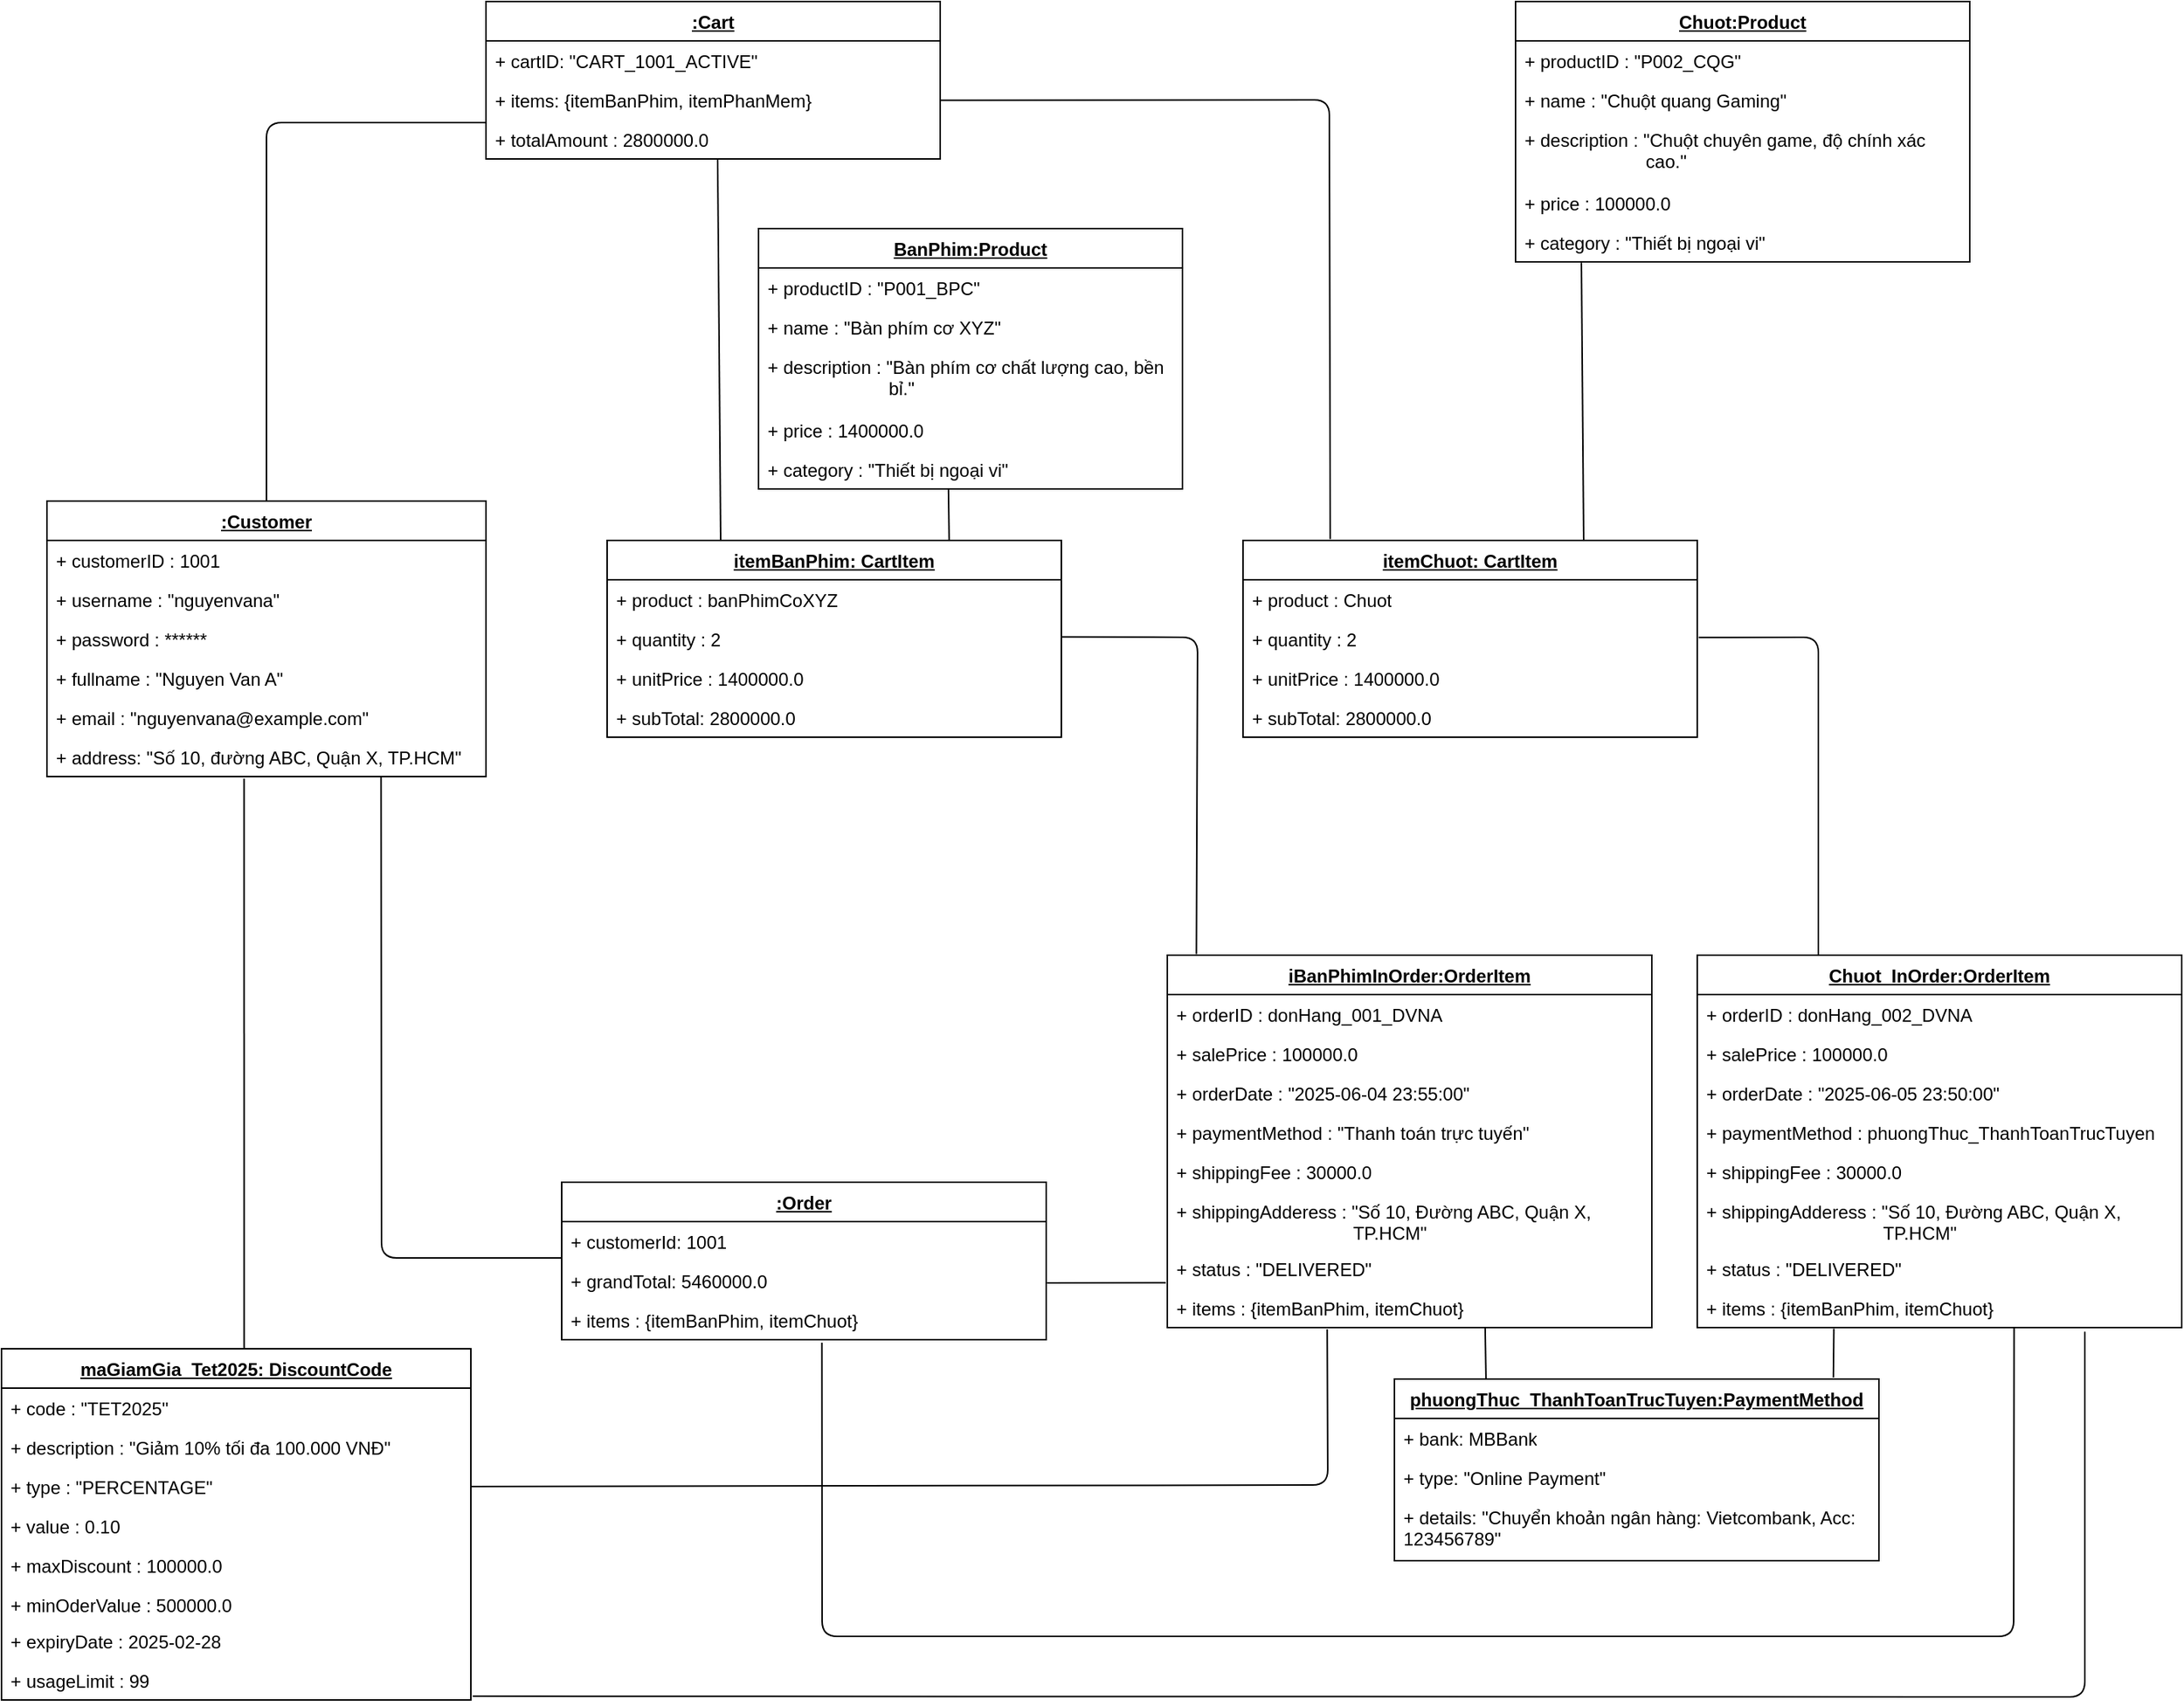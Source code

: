 <mxfile>
    <diagram id="XWeczmoMWFOpDsuUQ3jR" name="Page-1">
        <mxGraphModel dx="1240" dy="662" grid="1" gridSize="10" guides="1" tooltips="1" connect="1" arrows="1" fold="1" page="1" pageScale="1" pageWidth="850" pageHeight="1100" math="0" shadow="0">
            <root>
                <mxCell id="0"/>
                <mxCell id="1" parent="0"/>
                <mxCell id="58" value="&lt;u&gt;:Customer&lt;/u&gt;" style="swimlane;fontStyle=1;align=center;verticalAlign=top;childLayout=stackLayout;horizontal=1;startSize=26;horizontalStack=0;resizeParent=1;resizeParentMax=0;resizeLast=0;collapsible=1;marginBottom=0;whiteSpace=wrap;html=1;" parent="1" vertex="1">
                    <mxGeometry x="270" y="410" width="290" height="182" as="geometry">
                        <mxRectangle x="150" y="10" width="100" height="30" as="alternateBounds"/>
                    </mxGeometry>
                </mxCell>
                <mxCell id="59" value="+ customerID : 1001" style="text;strokeColor=none;fillColor=none;align=left;verticalAlign=top;spacingLeft=4;spacingRight=4;overflow=hidden;rotatable=0;points=[[0,0.5],[1,0.5]];portConstraint=eastwest;whiteSpace=wrap;html=1;" parent="58" vertex="1">
                    <mxGeometry y="26" width="290" height="26" as="geometry"/>
                </mxCell>
                <mxCell id="64" value="+ username : &quot;nguyenvana&quot;" style="text;strokeColor=none;fillColor=none;align=left;verticalAlign=top;spacingLeft=4;spacingRight=4;overflow=hidden;rotatable=0;points=[[0,0.5],[1,0.5]];portConstraint=eastwest;whiteSpace=wrap;html=1;" parent="58" vertex="1">
                    <mxGeometry y="52" width="290" height="26" as="geometry"/>
                </mxCell>
                <mxCell id="68" value="+ password : ******" style="text;strokeColor=none;fillColor=none;align=left;verticalAlign=top;spacingLeft=4;spacingRight=4;overflow=hidden;rotatable=0;points=[[0,0.5],[1,0.5]];portConstraint=eastwest;whiteSpace=wrap;html=1;" parent="58" vertex="1">
                    <mxGeometry y="78" width="290" height="26" as="geometry"/>
                </mxCell>
                <mxCell id="65" value="+ fullname : &quot;Nguyen Van A&quot;" style="text;strokeColor=none;fillColor=none;align=left;verticalAlign=top;spacingLeft=4;spacingRight=4;overflow=hidden;rotatable=0;points=[[0,0.5],[1,0.5]];portConstraint=eastwest;whiteSpace=wrap;html=1;" parent="58" vertex="1">
                    <mxGeometry y="104" width="290" height="26" as="geometry"/>
                </mxCell>
                <mxCell id="66" value="+ email :&amp;nbsp;&quot;nguyenvana@example.com&quot;" style="text;strokeColor=none;fillColor=none;align=left;verticalAlign=top;spacingLeft=4;spacingRight=4;overflow=hidden;rotatable=0;points=[[0,0.5],[1,0.5]];portConstraint=eastwest;whiteSpace=wrap;html=1;" parent="58" vertex="1">
                    <mxGeometry y="130" width="290" height="26" as="geometry"/>
                </mxCell>
                <mxCell id="67" value="+ address:&amp;nbsp;&quot;Số 10, đường ABC, Quận X, TP.HCM&quot;" style="text;strokeColor=none;fillColor=none;align=left;verticalAlign=top;spacingLeft=4;spacingRight=4;overflow=hidden;rotatable=0;points=[[0,0.5],[1,0.5]];portConstraint=eastwest;whiteSpace=wrap;html=1;" parent="58" vertex="1">
                    <mxGeometry y="156" width="290" height="26" as="geometry"/>
                </mxCell>
                <mxCell id="69" value="&lt;u&gt;:Cart&lt;/u&gt;" style="swimlane;fontStyle=1;align=center;verticalAlign=top;childLayout=stackLayout;horizontal=1;startSize=26;horizontalStack=0;resizeParent=1;resizeParentMax=0;resizeLast=0;collapsible=1;marginBottom=0;whiteSpace=wrap;html=1;" parent="1" vertex="1">
                    <mxGeometry x="560" y="80" width="300" height="104" as="geometry">
                        <mxRectangle x="150" y="10" width="100" height="30" as="alternateBounds"/>
                    </mxGeometry>
                </mxCell>
                <mxCell id="70" value="+&amp;nbsp;&lt;span style=&quot;background-color: transparent;&quot;&gt;cartID:&amp;nbsp;&lt;/span&gt;&quot;CART_1001_ACTIVE&quot;" style="text;strokeColor=none;fillColor=none;align=left;verticalAlign=top;spacingLeft=4;spacingRight=4;overflow=hidden;rotatable=0;points=[[0,0.5],[1,0.5]];portConstraint=eastwest;whiteSpace=wrap;html=1;" parent="69" vertex="1">
                    <mxGeometry y="26" width="300" height="26" as="geometry"/>
                </mxCell>
                <mxCell id="72" value="+&amp;nbsp;&lt;span style=&quot;background-color: transparent;&quot;&gt;items:&amp;nbsp;&lt;/span&gt;{itemBanPhim, itemPhanMem}" style="text;strokeColor=none;fillColor=none;align=left;verticalAlign=top;spacingLeft=4;spacingRight=4;overflow=hidden;rotatable=0;points=[[0,0.5],[1,0.5]];portConstraint=eastwest;whiteSpace=wrap;html=1;" parent="69" vertex="1">
                    <mxGeometry y="52" width="300" height="26" as="geometry"/>
                </mxCell>
                <mxCell id="73" value="+ totalAmount :&amp;nbsp;2800000.0" style="text;strokeColor=none;fillColor=none;align=left;verticalAlign=top;spacingLeft=4;spacingRight=4;overflow=hidden;rotatable=0;points=[[0,0.5],[1,0.5]];portConstraint=eastwest;whiteSpace=wrap;html=1;" parent="69" vertex="1">
                    <mxGeometry y="78" width="300" height="26" as="geometry"/>
                </mxCell>
                <mxCell id="166" value="&lt;u&gt;Chuot:Product&lt;/u&gt;" style="swimlane;fontStyle=1;align=center;verticalAlign=top;childLayout=stackLayout;horizontal=1;startSize=26;horizontalStack=0;resizeParent=1;resizeParentMax=0;resizeLast=0;collapsible=1;marginBottom=0;whiteSpace=wrap;html=1;" parent="1" vertex="1">
                    <mxGeometry x="1240" y="80" width="300" height="172" as="geometry">
                        <mxRectangle x="150" y="10" width="100" height="30" as="alternateBounds"/>
                    </mxGeometry>
                </mxCell>
                <mxCell id="167" value="+ productID :&amp;nbsp;&quot;P002_CQG&quot;" style="text;strokeColor=none;fillColor=none;align=left;verticalAlign=top;spacingLeft=4;spacingRight=4;overflow=hidden;rotatable=0;points=[[0,0.5],[1,0.5]];portConstraint=eastwest;whiteSpace=wrap;html=1;" parent="166" vertex="1">
                    <mxGeometry y="26" width="300" height="26" as="geometry"/>
                </mxCell>
                <mxCell id="170" value="+ name :&amp;nbsp;&quot;Chuột quang Gaming&quot;" style="text;strokeColor=none;fillColor=none;align=left;verticalAlign=top;spacingLeft=4;spacingRight=4;overflow=hidden;rotatable=0;points=[[0,0.5],[1,0.5]];portConstraint=eastwest;whiteSpace=wrap;html=1;" parent="166" vertex="1">
                    <mxGeometry y="52" width="300" height="26" as="geometry"/>
                </mxCell>
                <mxCell id="171" value="+ description :&amp;nbsp;&quot;Chuột chuyên game, độ chính xác &lt;span style=&quot;white-space: pre;&quot;&gt;&#x9;&lt;/span&gt;&lt;span style=&quot;white-space: pre;&quot;&gt;&#x9;&lt;/span&gt;&lt;span style=&quot;white-space: pre;&quot;&gt;&#x9;&lt;/span&gt;cao.&quot;" style="text;strokeColor=none;fillColor=none;align=left;verticalAlign=top;spacingLeft=4;spacingRight=4;overflow=hidden;rotatable=0;points=[[0,0.5],[1,0.5]];portConstraint=eastwest;whiteSpace=wrap;html=1;" parent="166" vertex="1">
                    <mxGeometry y="78" width="300" height="42" as="geometry"/>
                </mxCell>
                <mxCell id="172" value="+ price :&amp;nbsp;100000.0" style="text;strokeColor=none;fillColor=none;align=left;verticalAlign=top;spacingLeft=4;spacingRight=4;overflow=hidden;rotatable=0;points=[[0,0.5],[1,0.5]];portConstraint=eastwest;whiteSpace=wrap;html=1;" parent="166" vertex="1">
                    <mxGeometry y="120" width="300" height="26" as="geometry"/>
                </mxCell>
                <mxCell id="174" value="+ category :&amp;nbsp;&quot;Thiết bị ngoại vi&quot;" style="text;strokeColor=none;fillColor=none;align=left;verticalAlign=top;spacingLeft=4;spacingRight=4;overflow=hidden;rotatable=0;points=[[0,0.5],[1,0.5]];portConstraint=eastwest;whiteSpace=wrap;html=1;" parent="166" vertex="1">
                    <mxGeometry y="146" width="300" height="26" as="geometry"/>
                </mxCell>
                <mxCell id="206" value="&lt;u&gt;maGiamGia_Tet2025: DiscountCode&lt;/u&gt;" style="swimlane;fontStyle=1;align=center;verticalAlign=top;childLayout=stackLayout;horizontal=1;startSize=26;horizontalStack=0;resizeParent=1;resizeParentMax=0;resizeLast=0;collapsible=1;marginBottom=0;whiteSpace=wrap;html=1;" parent="1" vertex="1">
                    <mxGeometry x="240" y="970" width="310" height="232" as="geometry">
                        <mxRectangle x="150" y="10" width="100" height="30" as="alternateBounds"/>
                    </mxGeometry>
                </mxCell>
                <mxCell id="207" value="+ code :&amp;nbsp;&quot;TET2025&quot;" style="text;strokeColor=none;fillColor=none;align=left;verticalAlign=top;spacingLeft=4;spacingRight=4;overflow=hidden;rotatable=0;points=[[0,0.5],[1,0.5]];portConstraint=eastwest;whiteSpace=wrap;html=1;" parent="206" vertex="1">
                    <mxGeometry y="26" width="310" height="26" as="geometry"/>
                </mxCell>
                <mxCell id="208" value="&lt;span style=&quot;color: rgb(0, 0, 0);&quot;&gt;+ description :&amp;nbsp;&quot;Giảm 10% tối đa 100.000 VNĐ&quot;&lt;/span&gt;" style="text;strokeColor=none;fillColor=none;align=left;verticalAlign=top;spacingLeft=4;spacingRight=4;overflow=hidden;rotatable=0;points=[[0,0.5],[1,0.5]];portConstraint=eastwest;whiteSpace=wrap;html=1;" parent="206" vertex="1">
                    <mxGeometry y="52" width="310" height="26" as="geometry"/>
                </mxCell>
                <mxCell id="209" value="+ type :&amp;nbsp;&quot;PERCENTAGE&quot;" style="text;strokeColor=none;fillColor=none;align=left;verticalAlign=top;spacingLeft=4;spacingRight=4;overflow=hidden;rotatable=0;points=[[0,0.5],[1,0.5]];portConstraint=eastwest;whiteSpace=wrap;html=1;" parent="206" vertex="1">
                    <mxGeometry y="78" width="310" height="26" as="geometry"/>
                </mxCell>
                <mxCell id="210" value="+ value :&amp;nbsp;0.10" style="text;strokeColor=none;fillColor=none;align=left;verticalAlign=top;spacingLeft=4;spacingRight=4;overflow=hidden;rotatable=0;points=[[0,0.5],[1,0.5]];portConstraint=eastwest;whiteSpace=wrap;html=1;" parent="206" vertex="1">
                    <mxGeometry y="104" width="310" height="26" as="geometry"/>
                </mxCell>
                <mxCell id="211" value="+ maxDiscount :&amp;nbsp;100000.0" style="text;strokeColor=none;fillColor=none;align=left;verticalAlign=top;spacingLeft=4;spacingRight=4;overflow=hidden;rotatable=0;points=[[0,0.5],[1,0.5]];portConstraint=eastwest;whiteSpace=wrap;html=1;" parent="206" vertex="1">
                    <mxGeometry y="130" width="310" height="26" as="geometry"/>
                </mxCell>
                <mxCell id="212" value="+ minOderValue :&amp;nbsp;500000.0" style="text;strokeColor=none;fillColor=none;align=left;verticalAlign=top;spacingLeft=4;spacingRight=4;overflow=hidden;rotatable=0;points=[[0,0.5],[1,0.5]];portConstraint=eastwest;whiteSpace=wrap;html=1;" parent="206" vertex="1">
                    <mxGeometry y="156" width="310" height="24" as="geometry"/>
                </mxCell>
                <mxCell id="213" value="+ expiryDate :&amp;nbsp;2025-02-28" style="text;strokeColor=none;fillColor=none;align=left;verticalAlign=top;spacingLeft=4;spacingRight=4;overflow=hidden;rotatable=0;points=[[0,0.5],[1,0.5]];portConstraint=eastwest;whiteSpace=wrap;html=1;" parent="206" vertex="1">
                    <mxGeometry y="180" width="310" height="26" as="geometry"/>
                </mxCell>
                <mxCell id="214" value="+ usageLimit :&amp;nbsp;99" style="text;strokeColor=none;fillColor=none;align=left;verticalAlign=top;spacingLeft=4;spacingRight=4;overflow=hidden;rotatable=0;points=[[0,0.5],[1,0.5]];portConstraint=eastwest;whiteSpace=wrap;html=1;" parent="206" vertex="1">
                    <mxGeometry y="206" width="310" height="26" as="geometry"/>
                </mxCell>
                <mxCell id="366" value="" style="endArrow=none;html=1;exitX=0.5;exitY=0;exitDx=0;exitDy=0;" edge="1" parent="1" source="58">
                    <mxGeometry width="50" height="50" relative="1" as="geometry">
                        <mxPoint x="430" y="280" as="sourcePoint"/>
                        <mxPoint x="560" y="160" as="targetPoint"/>
                        <Array as="points">
                            <mxPoint x="415" y="160"/>
                        </Array>
                    </mxGeometry>
                </mxCell>
                <mxCell id="368" value="" style="endArrow=none;html=1;exitX=0.517;exitY=0;exitDx=0;exitDy=0;entryX=0.449;entryY=1.052;entryDx=0;entryDy=0;entryPerimeter=0;exitPerimeter=0;" edge="1" parent="1" source="206" target="67">
                    <mxGeometry width="50" height="50" relative="1" as="geometry">
                        <mxPoint x="200" y="710" as="sourcePoint"/>
                        <mxPoint x="400" y="593" as="targetPoint"/>
                    </mxGeometry>
                </mxCell>
                <mxCell id="683" value="&lt;u style=&quot;&quot;&gt;phuongThuc_ThanhToanTrucTuyen:PaymentMethod&lt;/u&gt;" style="swimlane;fontStyle=1;align=center;verticalAlign=top;childLayout=stackLayout;horizontal=1;startSize=26;horizontalStack=0;resizeParent=1;resizeParentMax=0;resizeLast=0;collapsible=1;marginBottom=0;whiteSpace=wrap;html=1;" vertex="1" parent="1">
                    <mxGeometry x="1160" y="990" width="320" height="120" as="geometry">
                        <mxRectangle x="150" y="10" width="100" height="30" as="alternateBounds"/>
                    </mxGeometry>
                </mxCell>
                <mxCell id="777" value="+ bank: MBBank" style="text;strokeColor=none;fillColor=none;align=left;verticalAlign=top;spacingLeft=4;spacingRight=4;overflow=hidden;rotatable=0;points=[[0,0.5],[1,0.5]];portConstraint=eastwest;whiteSpace=wrap;html=1;" vertex="1" parent="683">
                    <mxGeometry y="26" width="320" height="26" as="geometry"/>
                </mxCell>
                <mxCell id="684" value="+ type:&amp;nbsp;&quot;Online Payment&quot;" style="text;strokeColor=none;fillColor=none;align=left;verticalAlign=top;spacingLeft=4;spacingRight=4;overflow=hidden;rotatable=0;points=[[0,0.5],[1,0.5]];portConstraint=eastwest;whiteSpace=wrap;html=1;" vertex="1" parent="683">
                    <mxGeometry y="52" width="320" height="26" as="geometry"/>
                </mxCell>
                <mxCell id="685" value="+ details:&amp;nbsp;&quot;Chuyển khoản ngân hàng: Vietcombank, Acc: 123456789&quot;" style="text;strokeColor=none;fillColor=none;align=left;verticalAlign=top;spacingLeft=4;spacingRight=4;overflow=hidden;rotatable=0;points=[[0,0.5],[1,0.5]];portConstraint=eastwest;whiteSpace=wrap;html=1;" vertex="1" parent="683">
                    <mxGeometry y="78" width="320" height="42" as="geometry"/>
                </mxCell>
                <mxCell id="698" value="&lt;u&gt;itemBanPhim: CartItem&lt;/u&gt;" style="swimlane;fontStyle=1;align=center;verticalAlign=top;childLayout=stackLayout;horizontal=1;startSize=26;horizontalStack=0;resizeParent=1;resizeParentMax=0;resizeLast=0;collapsible=1;marginBottom=0;whiteSpace=wrap;html=1;" vertex="1" parent="1">
                    <mxGeometry x="640" y="436" width="300" height="130" as="geometry">
                        <mxRectangle x="150" y="10" width="100" height="30" as="alternateBounds"/>
                    </mxGeometry>
                </mxCell>
                <mxCell id="699" value="+ product :&amp;nbsp;banPhimCoXYZ" style="text;strokeColor=none;fillColor=none;align=left;verticalAlign=top;spacingLeft=4;spacingRight=4;overflow=hidden;rotatable=0;points=[[0,0.5],[1,0.5]];portConstraint=eastwest;whiteSpace=wrap;html=1;" vertex="1" parent="698">
                    <mxGeometry y="26" width="300" height="26" as="geometry"/>
                </mxCell>
                <mxCell id="700" value="+ quantity : 2" style="text;strokeColor=none;fillColor=none;align=left;verticalAlign=top;spacingLeft=4;spacingRight=4;overflow=hidden;rotatable=0;points=[[0,0.5],[1,0.5]];portConstraint=eastwest;whiteSpace=wrap;html=1;" vertex="1" parent="698">
                    <mxGeometry y="52" width="300" height="26" as="geometry"/>
                </mxCell>
                <mxCell id="701" value="+ unitPrice :&amp;nbsp;1400000.0" style="text;strokeColor=none;fillColor=none;align=left;verticalAlign=top;spacingLeft=4;spacingRight=4;overflow=hidden;rotatable=0;points=[[0,0.5],[1,0.5]];portConstraint=eastwest;whiteSpace=wrap;html=1;" vertex="1" parent="698">
                    <mxGeometry y="78" width="300" height="26" as="geometry"/>
                </mxCell>
                <mxCell id="702" value="+ subTotal:&amp;nbsp;2800000.0" style="text;strokeColor=none;fillColor=none;align=left;verticalAlign=top;spacingLeft=4;spacingRight=4;overflow=hidden;rotatable=0;points=[[0,0.5],[1,0.5]];portConstraint=eastwest;whiteSpace=wrap;html=1;" vertex="1" parent="698">
                    <mxGeometry y="104" width="300" height="26" as="geometry"/>
                </mxCell>
                <mxCell id="707" value="" style="endArrow=none;html=1;entryX=0.25;entryY=0;entryDx=0;entryDy=0;exitX=0.51;exitY=1.01;exitDx=0;exitDy=0;exitPerimeter=0;" edge="1" parent="1" source="73" target="698">
                    <mxGeometry width="50" height="50" relative="1" as="geometry">
                        <mxPoint x="860" y="286" as="sourcePoint"/>
                        <mxPoint x="990" y="310" as="targetPoint"/>
                    </mxGeometry>
                </mxCell>
                <mxCell id="710" value="" style="endArrow=none;html=1;exitX=0.75;exitY=0;exitDx=0;exitDy=0;entryX=0.145;entryY=1.022;entryDx=0;entryDy=0;entryPerimeter=0;" edge="1" parent="1" source="721" target="174">
                    <mxGeometry width="50" height="50" relative="1" as="geometry">
                        <mxPoint x="1380" y="430" as="sourcePoint"/>
                        <mxPoint x="1284" y="240" as="targetPoint"/>
                    </mxGeometry>
                </mxCell>
                <mxCell id="712" value="" style="endArrow=none;html=1;exitX=0.25;exitY=0;exitDx=0;exitDy=0;entryX=1.003;entryY=0.465;entryDx=0;entryDy=0;entryPerimeter=0;" edge="1" parent="1" source="749" target="723">
                    <mxGeometry width="50" height="50" relative="1" as="geometry">
                        <mxPoint x="1141" y="810" as="sourcePoint"/>
                        <mxPoint x="1440" y="500" as="targetPoint"/>
                        <Array as="points">
                            <mxPoint x="1440" y="500"/>
                        </Array>
                    </mxGeometry>
                </mxCell>
                <mxCell id="721" value="&lt;u&gt;itemChuot: CartItem&lt;/u&gt;" style="swimlane;fontStyle=1;align=center;verticalAlign=top;childLayout=stackLayout;horizontal=1;startSize=26;horizontalStack=0;resizeParent=1;resizeParentMax=0;resizeLast=0;collapsible=1;marginBottom=0;whiteSpace=wrap;html=1;" vertex="1" parent="1">
                    <mxGeometry x="1060" y="436" width="300" height="130" as="geometry">
                        <mxRectangle x="150" y="10" width="100" height="30" as="alternateBounds"/>
                    </mxGeometry>
                </mxCell>
                <mxCell id="722" value="+ product : Chuot" style="text;strokeColor=none;fillColor=none;align=left;verticalAlign=top;spacingLeft=4;spacingRight=4;overflow=hidden;rotatable=0;points=[[0,0.5],[1,0.5]];portConstraint=eastwest;whiteSpace=wrap;html=1;" vertex="1" parent="721">
                    <mxGeometry y="26" width="300" height="26" as="geometry"/>
                </mxCell>
                <mxCell id="723" value="+ quantity : 2" style="text;strokeColor=none;fillColor=none;align=left;verticalAlign=top;spacingLeft=4;spacingRight=4;overflow=hidden;rotatable=0;points=[[0,0.5],[1,0.5]];portConstraint=eastwest;whiteSpace=wrap;html=1;" vertex="1" parent="721">
                    <mxGeometry y="52" width="300" height="26" as="geometry"/>
                </mxCell>
                <mxCell id="724" value="&lt;span style=&quot;color: rgb(0, 0, 0);&quot;&gt;+ unitPrice :&amp;nbsp;1400000.0&lt;/span&gt;" style="text;strokeColor=none;fillColor=none;align=left;verticalAlign=top;spacingLeft=4;spacingRight=4;overflow=hidden;rotatable=0;points=[[0,0.5],[1,0.5]];portConstraint=eastwest;whiteSpace=wrap;html=1;" vertex="1" parent="721">
                    <mxGeometry y="78" width="300" height="26" as="geometry"/>
                </mxCell>
                <mxCell id="725" value="&lt;span style=&quot;color: rgb(0, 0, 0);&quot;&gt;+ subTotal:&amp;nbsp;2800000.0&lt;/span&gt;" style="text;strokeColor=none;fillColor=none;align=left;verticalAlign=top;spacingLeft=4;spacingRight=4;overflow=hidden;rotatable=0;points=[[0,0.5],[1,0.5]];portConstraint=eastwest;whiteSpace=wrap;html=1;" vertex="1" parent="721">
                    <mxGeometry y="104" width="300" height="26" as="geometry"/>
                </mxCell>
                <mxCell id="726" value="" style="endArrow=none;html=1;entryX=0.192;entryY=-0.007;entryDx=0;entryDy=0;exitX=1;exitY=0.5;exitDx=0;exitDy=0;entryPerimeter=0;" edge="1" parent="1" target="721">
                    <mxGeometry width="50" height="50" relative="1" as="geometry">
                        <mxPoint x="860" y="145.26" as="sourcePoint"/>
                        <mxPoint x="1116.1" y="420" as="targetPoint"/>
                        <Array as="points">
                            <mxPoint x="1117" y="145"/>
                        </Array>
                    </mxGeometry>
                </mxCell>
                <mxCell id="728" value="&lt;u&gt;BanPhim:Product&lt;/u&gt;" style="swimlane;fontStyle=1;align=center;verticalAlign=top;childLayout=stackLayout;horizontal=1;startSize=26;horizontalStack=0;resizeParent=1;resizeParentMax=0;resizeLast=0;collapsible=1;marginBottom=0;whiteSpace=wrap;html=1;" vertex="1" parent="1">
                    <mxGeometry x="740" y="230" width="280" height="172" as="geometry">
                        <mxRectangle x="150" y="10" width="100" height="30" as="alternateBounds"/>
                    </mxGeometry>
                </mxCell>
                <mxCell id="729" value="+ productID :&amp;nbsp;&quot;P001_BPC&quot;" style="text;strokeColor=none;fillColor=none;align=left;verticalAlign=top;spacingLeft=4;spacingRight=4;overflow=hidden;rotatable=0;points=[[0,0.5],[1,0.5]];portConstraint=eastwest;whiteSpace=wrap;html=1;" vertex="1" parent="728">
                    <mxGeometry y="26" width="280" height="26" as="geometry"/>
                </mxCell>
                <mxCell id="730" value="+ name :&amp;nbsp;&quot;Bàn phím cơ XYZ&quot;" style="text;strokeColor=none;fillColor=none;align=left;verticalAlign=top;spacingLeft=4;spacingRight=4;overflow=hidden;rotatable=0;points=[[0,0.5],[1,0.5]];portConstraint=eastwest;whiteSpace=wrap;html=1;" vertex="1" parent="728">
                    <mxGeometry y="52" width="280" height="26" as="geometry"/>
                </mxCell>
                <mxCell id="731" value="+ description :&amp;nbsp;&quot;Bàn phím cơ chất lượng cao, bền &lt;span style=&quot;white-space: pre;&quot;&gt;&#x9;&lt;/span&gt;&lt;span style=&quot;white-space: pre;&quot;&gt;&#x9;&lt;/span&gt;&lt;span style=&quot;white-space: pre;&quot;&gt;&#x9;&lt;/span&gt;bỉ.&quot;" style="text;strokeColor=none;fillColor=none;align=left;verticalAlign=top;spacingLeft=4;spacingRight=4;overflow=hidden;rotatable=0;points=[[0,0.5],[1,0.5]];portConstraint=eastwest;whiteSpace=wrap;html=1;" vertex="1" parent="728">
                    <mxGeometry y="78" width="280" height="42" as="geometry"/>
                </mxCell>
                <mxCell id="732" value="+ price :&amp;nbsp;1400000.0" style="text;strokeColor=none;fillColor=none;align=left;verticalAlign=top;spacingLeft=4;spacingRight=4;overflow=hidden;rotatable=0;points=[[0,0.5],[1,0.5]];portConstraint=eastwest;whiteSpace=wrap;html=1;" vertex="1" parent="728">
                    <mxGeometry y="120" width="280" height="26" as="geometry"/>
                </mxCell>
                <mxCell id="733" value="+ category :&amp;nbsp;&quot;Thiết bị ngoại vi&quot;" style="text;strokeColor=none;fillColor=none;align=left;verticalAlign=top;spacingLeft=4;spacingRight=4;overflow=hidden;rotatable=0;points=[[0,0.5],[1,0.5]];portConstraint=eastwest;whiteSpace=wrap;html=1;" vertex="1" parent="728">
                    <mxGeometry y="146" width="280" height="26" as="geometry"/>
                </mxCell>
                <mxCell id="734" value="" style="endArrow=none;html=1;entryX=1.001;entryY=0.452;entryDx=0;entryDy=0;exitX=0.06;exitY=-0.003;exitDx=0;exitDy=0;exitPerimeter=0;entryPerimeter=0;" edge="1" parent="1" source="759" target="700">
                    <mxGeometry width="50" height="50" relative="1" as="geometry">
                        <mxPoint x="1030" y="700" as="sourcePoint"/>
                        <mxPoint x="850" y="580" as="targetPoint"/>
                        <Array as="points">
                            <mxPoint x="1030" y="500"/>
                        </Array>
                    </mxGeometry>
                </mxCell>
                <mxCell id="735" value="" style="endArrow=none;html=1;entryX=0.448;entryY=1.002;entryDx=0;entryDy=0;entryPerimeter=0;exitX=0.753;exitY=0;exitDx=0;exitDy=0;exitPerimeter=0;" edge="1" parent="1" source="698" target="733">
                    <mxGeometry width="50" height="50" relative="1" as="geometry">
                        <mxPoint x="790" y="436" as="sourcePoint"/>
                        <mxPoint x="1020" y="430" as="targetPoint"/>
                    </mxGeometry>
                </mxCell>
                <mxCell id="139" value="&lt;u&gt;:Order&lt;/u&gt;" style="swimlane;fontStyle=1;align=center;verticalAlign=top;childLayout=stackLayout;horizontal=1;startSize=26;horizontalStack=0;resizeParent=1;resizeParentMax=0;resizeLast=0;collapsible=1;marginBottom=0;whiteSpace=wrap;html=1;" parent="1" vertex="1">
                    <mxGeometry x="610" y="860" width="320" height="104" as="geometry">
                        <mxRectangle x="150" y="10" width="100" height="30" as="alternateBounds"/>
                    </mxGeometry>
                </mxCell>
                <mxCell id="718" value="&lt;span style=&quot;color: rgb(0, 0, 0);&quot;&gt;+ customerId: 1001&lt;/span&gt;" style="text;strokeColor=none;fillColor=none;align=left;verticalAlign=top;spacingLeft=4;spacingRight=4;overflow=hidden;rotatable=0;points=[[0,0.5],[1,0.5]];portConstraint=eastwest;whiteSpace=wrap;html=1;" vertex="1" parent="139">
                    <mxGeometry y="26" width="320" height="26" as="geometry"/>
                </mxCell>
                <mxCell id="739" value="+ grandTotal: 5460000.0" style="text;strokeColor=none;fillColor=none;align=left;verticalAlign=top;spacingLeft=4;spacingRight=4;overflow=hidden;rotatable=0;points=[[0,0.5],[1,0.5]];portConstraint=eastwest;whiteSpace=wrap;html=1;" vertex="1" parent="139">
                    <mxGeometry y="52" width="320" height="26" as="geometry"/>
                </mxCell>
                <mxCell id="142" value="&lt;span style=&quot;color: rgb(0, 0, 0);&quot;&gt;+ items : {itemBanPhim, itemChuot}&lt;/span&gt;" style="text;strokeColor=none;fillColor=none;align=left;verticalAlign=top;spacingLeft=4;spacingRight=4;overflow=hidden;rotatable=0;points=[[0,0.5],[1,0.5]];portConstraint=eastwest;whiteSpace=wrap;html=1;" parent="139" vertex="1">
                    <mxGeometry y="78" width="320" height="26" as="geometry"/>
                </mxCell>
                <mxCell id="747" value="" style="endArrow=none;html=1;entryX=0.761;entryY=0.984;entryDx=0;entryDy=0;entryPerimeter=0;exitX=0;exitY=0.923;exitDx=0;exitDy=0;exitPerimeter=0;" edge="1" parent="1" source="718" target="67">
                    <mxGeometry width="50" height="50" relative="1" as="geometry">
                        <mxPoint x="610" y="911" as="sourcePoint"/>
                        <mxPoint x="580" y="880" as="targetPoint"/>
                        <Array as="points">
                            <mxPoint x="491" y="910"/>
                        </Array>
                    </mxGeometry>
                </mxCell>
                <mxCell id="749" value="&lt;u&gt;Chuot_InOrder:OrderItem&lt;/u&gt;" style="swimlane;fontStyle=1;align=center;verticalAlign=top;childLayout=stackLayout;horizontal=1;startSize=26;horizontalStack=0;resizeParent=1;resizeParentMax=0;resizeLast=0;collapsible=1;marginBottom=0;whiteSpace=wrap;html=1;" vertex="1" parent="1">
                    <mxGeometry x="1360" y="710" width="320" height="246" as="geometry">
                        <mxRectangle x="150" y="10" width="100" height="30" as="alternateBounds"/>
                    </mxGeometry>
                </mxCell>
                <mxCell id="750" value="&lt;span style=&quot;color: rgb(0, 0, 0);&quot;&gt;+ orderID :&amp;nbsp;donHang_002_DVNA&lt;/span&gt;" style="text;strokeColor=none;fillColor=none;align=left;verticalAlign=top;spacingLeft=4;spacingRight=4;overflow=hidden;rotatable=0;points=[[0,0.5],[1,0.5]];portConstraint=eastwest;whiteSpace=wrap;html=1;" vertex="1" parent="749">
                    <mxGeometry y="26" width="320" height="26" as="geometry"/>
                </mxCell>
                <mxCell id="751" value="&lt;span style=&quot;color: rgb(0, 0, 0);&quot;&gt;+ salePrice : 100000.0&lt;/span&gt;" style="text;strokeColor=none;fillColor=none;align=left;verticalAlign=top;spacingLeft=4;spacingRight=4;overflow=hidden;rotatable=0;points=[[0,0.5],[1,0.5]];portConstraint=eastwest;whiteSpace=wrap;html=1;" vertex="1" parent="749">
                    <mxGeometry y="52" width="320" height="26" as="geometry"/>
                </mxCell>
                <mxCell id="752" value="+ orderDate : &quot;2025-06-05 23:50:00&quot;" style="text;strokeColor=none;fillColor=none;align=left;verticalAlign=top;spacingLeft=4;spacingRight=4;overflow=hidden;rotatable=0;points=[[0,0.5],[1,0.5]];portConstraint=eastwest;whiteSpace=wrap;html=1;" vertex="1" parent="749">
                    <mxGeometry y="78" width="320" height="26" as="geometry"/>
                </mxCell>
                <mxCell id="753" value="+ paymentMethod :&amp;nbsp;phuongThuc_ThanhToanTrucTuyen" style="text;strokeColor=none;fillColor=none;align=left;verticalAlign=top;spacingLeft=4;spacingRight=4;overflow=hidden;rotatable=0;points=[[0,0.5],[1,0.5]];portConstraint=eastwest;whiteSpace=wrap;html=1;" vertex="1" parent="749">
                    <mxGeometry y="104" width="320" height="26" as="geometry"/>
                </mxCell>
                <mxCell id="754" value="+ shippingFee :&amp;nbsp;30000.0" style="text;strokeColor=none;fillColor=none;align=left;verticalAlign=top;spacingLeft=4;spacingRight=4;overflow=hidden;rotatable=0;points=[[0,0.5],[1,0.5]];portConstraint=eastwest;whiteSpace=wrap;html=1;" vertex="1" parent="749">
                    <mxGeometry y="130" width="320" height="26" as="geometry"/>
                </mxCell>
                <mxCell id="755" value="+ shippingAdderess :&amp;nbsp;&quot;Số 10, Đường ABC, Quận X, &lt;span style=&quot;white-space: pre;&quot;&gt;&#x9;&lt;/span&gt;&lt;span style=&quot;white-space: pre;&quot;&gt;&#x9;&lt;/span&gt;&lt;span style=&quot;white-space: pre;&quot;&gt;&#x9;&lt;/span&gt;&lt;span style=&quot;white-space: pre;&quot;&gt;&#x9;&lt;/span&gt;&amp;nbsp; &amp;nbsp;TP.HCM&quot;" style="text;strokeColor=none;fillColor=none;align=left;verticalAlign=top;spacingLeft=4;spacingRight=4;overflow=hidden;rotatable=0;points=[[0,0.5],[1,0.5]];portConstraint=eastwest;whiteSpace=wrap;html=1;" vertex="1" parent="749">
                    <mxGeometry y="156" width="320" height="38" as="geometry"/>
                </mxCell>
                <mxCell id="756" value="+ status :&amp;nbsp;&quot;DELIVERED&quot;" style="text;strokeColor=none;fillColor=none;align=left;verticalAlign=top;spacingLeft=4;spacingRight=4;overflow=hidden;rotatable=0;points=[[0,0.5],[1,0.5]];portConstraint=eastwest;whiteSpace=wrap;html=1;" vertex="1" parent="749">
                    <mxGeometry y="194" width="320" height="26" as="geometry"/>
                </mxCell>
                <mxCell id="757" value="&lt;span style=&quot;color: rgb(0, 0, 0);&quot;&gt;+ items : {itemBanPhim, itemChuot}&lt;/span&gt;" style="text;strokeColor=none;fillColor=none;align=left;verticalAlign=top;spacingLeft=4;spacingRight=4;overflow=hidden;rotatable=0;points=[[0,0.5],[1,0.5]];portConstraint=eastwest;whiteSpace=wrap;html=1;" vertex="1" parent="749">
                    <mxGeometry y="220" width="320" height="26" as="geometry"/>
                </mxCell>
                <mxCell id="759" value="&lt;u&gt;iBanPhimInOrder:OrderItem&lt;/u&gt;" style="swimlane;fontStyle=1;align=center;verticalAlign=top;childLayout=stackLayout;horizontal=1;startSize=26;horizontalStack=0;resizeParent=1;resizeParentMax=0;resizeLast=0;collapsible=1;marginBottom=0;whiteSpace=wrap;html=1;" vertex="1" parent="1">
                    <mxGeometry x="1010" y="710" width="320" height="246" as="geometry">
                        <mxRectangle x="150" y="10" width="100" height="30" as="alternateBounds"/>
                    </mxGeometry>
                </mxCell>
                <mxCell id="760" value="&lt;span style=&quot;color: rgb(0, 0, 0);&quot;&gt;+ orderID :&amp;nbsp;donHang_001_DVNA&lt;/span&gt;" style="text;strokeColor=none;fillColor=none;align=left;verticalAlign=top;spacingLeft=4;spacingRight=4;overflow=hidden;rotatable=0;points=[[0,0.5],[1,0.5]];portConstraint=eastwest;whiteSpace=wrap;html=1;" vertex="1" parent="759">
                    <mxGeometry y="26" width="320" height="26" as="geometry"/>
                </mxCell>
                <mxCell id="761" value="+ salePrice : 100000.0" style="text;strokeColor=none;fillColor=none;align=left;verticalAlign=top;spacingLeft=4;spacingRight=4;overflow=hidden;rotatable=0;points=[[0,0.5],[1,0.5]];portConstraint=eastwest;whiteSpace=wrap;html=1;" vertex="1" parent="759">
                    <mxGeometry y="52" width="320" height="26" as="geometry"/>
                </mxCell>
                <mxCell id="762" value="+ orderDate : &quot;2025-06-04 23:55:00&quot;" style="text;strokeColor=none;fillColor=none;align=left;verticalAlign=top;spacingLeft=4;spacingRight=4;overflow=hidden;rotatable=0;points=[[0,0.5],[1,0.5]];portConstraint=eastwest;whiteSpace=wrap;html=1;" vertex="1" parent="759">
                    <mxGeometry y="78" width="320" height="26" as="geometry"/>
                </mxCell>
                <mxCell id="763" value="+ paymentMethod : &quot;Thanh toán trực tuyến&quot;" style="text;strokeColor=none;fillColor=none;align=left;verticalAlign=top;spacingLeft=4;spacingRight=4;overflow=hidden;rotatable=0;points=[[0,0.5],[1,0.5]];portConstraint=eastwest;whiteSpace=wrap;html=1;" vertex="1" parent="759">
                    <mxGeometry y="104" width="320" height="26" as="geometry"/>
                </mxCell>
                <mxCell id="764" value="+ shippingFee :&amp;nbsp;30000.0" style="text;strokeColor=none;fillColor=none;align=left;verticalAlign=top;spacingLeft=4;spacingRight=4;overflow=hidden;rotatable=0;points=[[0,0.5],[1,0.5]];portConstraint=eastwest;whiteSpace=wrap;html=1;" vertex="1" parent="759">
                    <mxGeometry y="130" width="320" height="26" as="geometry"/>
                </mxCell>
                <mxCell id="765" value="+ shippingAdderess :&amp;nbsp;&quot;Số 10, Đường ABC, Quận X, &lt;span style=&quot;white-space: pre;&quot;&gt;&#x9;&lt;/span&gt;&lt;span style=&quot;white-space: pre;&quot;&gt;&#x9;&lt;/span&gt;&lt;span style=&quot;white-space: pre;&quot;&gt;&#x9;&lt;/span&gt;&lt;span style=&quot;white-space: pre;&quot;&gt;&#x9;&lt;/span&gt;&amp;nbsp; &amp;nbsp;TP.HCM&quot;" style="text;strokeColor=none;fillColor=none;align=left;verticalAlign=top;spacingLeft=4;spacingRight=4;overflow=hidden;rotatable=0;points=[[0,0.5],[1,0.5]];portConstraint=eastwest;whiteSpace=wrap;html=1;" vertex="1" parent="759">
                    <mxGeometry y="156" width="320" height="38" as="geometry"/>
                </mxCell>
                <mxCell id="766" value="+ status :&amp;nbsp;&quot;DELIVERED&quot;" style="text;strokeColor=none;fillColor=none;align=left;verticalAlign=top;spacingLeft=4;spacingRight=4;overflow=hidden;rotatable=0;points=[[0,0.5],[1,0.5]];portConstraint=eastwest;whiteSpace=wrap;html=1;" vertex="1" parent="759">
                    <mxGeometry y="194" width="320" height="26" as="geometry"/>
                </mxCell>
                <mxCell id="767" value="&lt;span style=&quot;color: rgb(0, 0, 0);&quot;&gt;+ items : {itemBanPhim, itemChuot}&lt;/span&gt;" style="text;strokeColor=none;fillColor=none;align=left;verticalAlign=top;spacingLeft=4;spacingRight=4;overflow=hidden;rotatable=0;points=[[0,0.5],[1,0.5]];portConstraint=eastwest;whiteSpace=wrap;html=1;" vertex="1" parent="759">
                    <mxGeometry y="220" width="320" height="26" as="geometry"/>
                </mxCell>
                <mxCell id="771" value="" style="endArrow=none;html=1;entryX=0.656;entryY=0.988;entryDx=0;entryDy=0;entryPerimeter=0;exitX=0.189;exitY=0.002;exitDx=0;exitDy=0;exitPerimeter=0;" edge="1" parent="1" source="683" target="767">
                    <mxGeometry width="50" height="50" relative="1" as="geometry">
                        <mxPoint x="1221" y="1090" as="sourcePoint"/>
                        <mxPoint x="1140" y="1000" as="targetPoint"/>
                    </mxGeometry>
                </mxCell>
                <mxCell id="772" value="" style="endArrow=none;html=1;entryX=0.282;entryY=1.027;entryDx=0;entryDy=0;entryPerimeter=0;exitX=0.906;exitY=-0.008;exitDx=0;exitDy=0;exitPerimeter=0;" edge="1" parent="1" source="683" target="757">
                    <mxGeometry width="50" height="50" relative="1" as="geometry">
                        <mxPoint x="1430" y="1060" as="sourcePoint"/>
                        <mxPoint x="1480" y="1010" as="targetPoint"/>
                    </mxGeometry>
                </mxCell>
                <mxCell id="773" value="" style="endArrow=none;html=1;exitX=1.002;exitY=0.557;exitDx=0;exitDy=0;entryX=-0.003;entryY=0.859;entryDx=0;entryDy=0;entryPerimeter=0;exitPerimeter=0;" edge="1" parent="1" source="739" target="766">
                    <mxGeometry width="50" height="50" relative="1" as="geometry">
                        <mxPoint x="980" y="1000" as="sourcePoint"/>
                        <mxPoint x="1030" y="950" as="targetPoint"/>
                    </mxGeometry>
                </mxCell>
                <mxCell id="774" value="" style="endArrow=none;html=1;entryX=0.654;entryY=1.01;entryDx=0;entryDy=0;entryPerimeter=0;exitX=0.537;exitY=1.077;exitDx=0;exitDy=0;exitPerimeter=0;" edge="1" parent="1" source="142" target="757">
                    <mxGeometry width="50" height="50" relative="1" as="geometry">
                        <mxPoint x="950" y="1080" as="sourcePoint"/>
                        <mxPoint x="1460" y="1251" as="targetPoint"/>
                        <Array as="points">
                            <mxPoint x="782" y="1160"/>
                            <mxPoint x="1569" y="1160"/>
                        </Array>
                    </mxGeometry>
                </mxCell>
                <mxCell id="775" value="" style="endArrow=none;html=1;exitX=1;exitY=0.5;exitDx=0;exitDy=0;entryX=0.33;entryY=1.043;entryDx=0;entryDy=0;entryPerimeter=0;" edge="1" parent="1" source="209" target="767">
                    <mxGeometry width="50" height="50" relative="1" as="geometry">
                        <mxPoint x="700" y="1160" as="sourcePoint"/>
                        <mxPoint x="750" y="1110" as="targetPoint"/>
                        <Array as="points">
                            <mxPoint x="1116" y="1060"/>
                        </Array>
                    </mxGeometry>
                </mxCell>
                <mxCell id="776" value="" style="endArrow=none;html=1;entryX=0.8;entryY=1.107;entryDx=0;entryDy=0;entryPerimeter=0;exitX=1.004;exitY=0.906;exitDx=0;exitDy=0;exitPerimeter=0;" edge="1" parent="1" source="214" target="757">
                    <mxGeometry width="50" height="50" relative="1" as="geometry">
                        <mxPoint x="560" y="1210" as="sourcePoint"/>
                        <mxPoint x="1619.85" y="1000.004" as="targetPoint"/>
                        <Array as="points">
                            <mxPoint x="1616" y="1200"/>
                        </Array>
                    </mxGeometry>
                </mxCell>
            </root>
        </mxGraphModel>
    </diagram>
</mxfile>